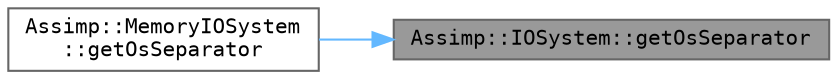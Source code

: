 digraph "Assimp::IOSystem::getOsSeparator"
{
 // LATEX_PDF_SIZE
  bgcolor="transparent";
  edge [fontname=Terminal,fontsize=10,labelfontname=Helvetica,labelfontsize=10];
  node [fontname=Terminal,fontsize=10,shape=box,height=0.2,width=0.4];
  rankdir="RL";
  Node1 [label="Assimp::IOSystem::getOsSeparator",height=0.2,width=0.4,color="gray40", fillcolor="grey60", style="filled", fontcolor="black",tooltip="Returns the system specific directory separator."];
  Node1 -> Node2 [dir="back",color="steelblue1",style="solid"];
  Node2 [label="Assimp::MemoryIOSystem\l::getOsSeparator",height=0.2,width=0.4,color="grey40", fillcolor="white", style="filled",URL="$class_assimp_1_1_memory_i_o_system.html#a991692d1cd95855d4ab950d3976a0a6e",tooltip="Returns the directory separator."];
}

